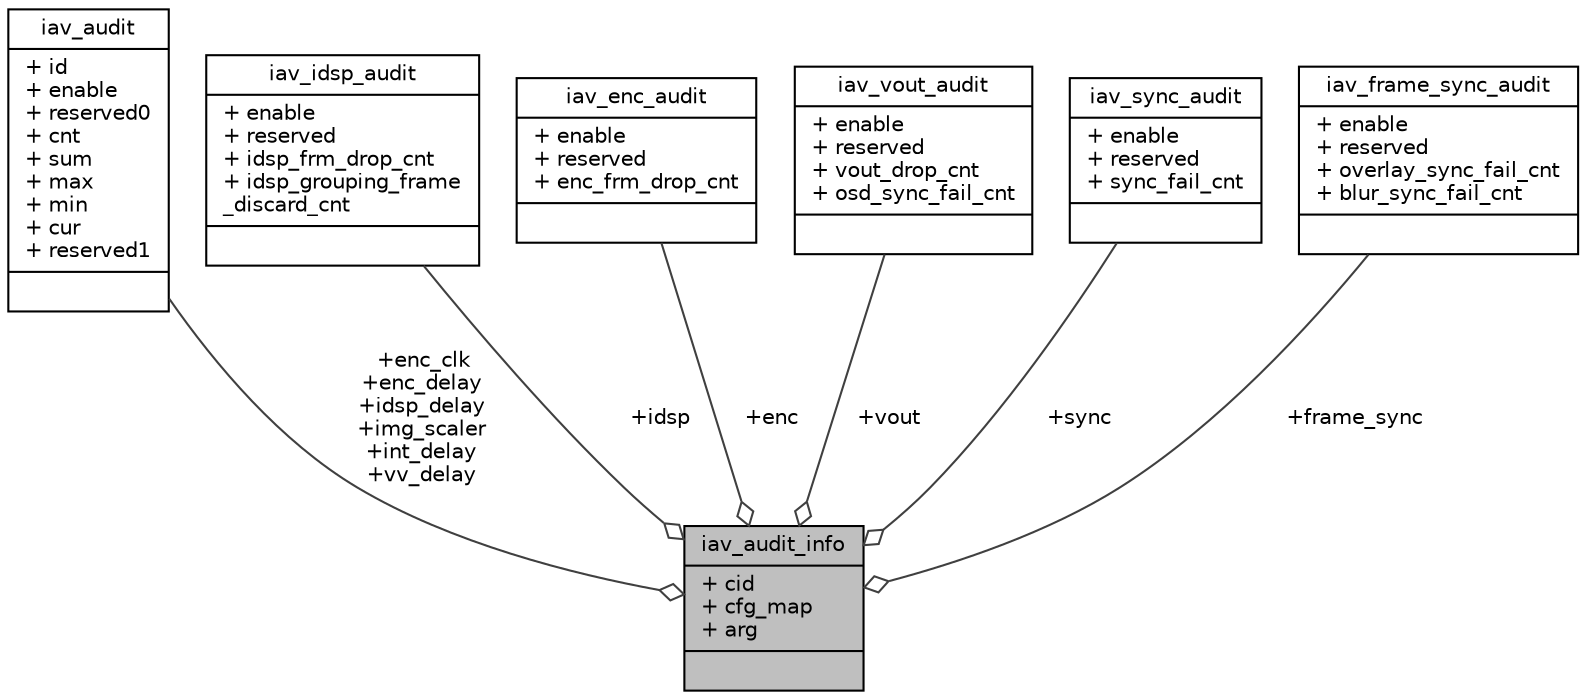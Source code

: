 digraph "iav_audit_info"
{
 // INTERACTIVE_SVG=YES
 // LATEX_PDF_SIZE
  bgcolor="transparent";
  edge [fontname="Helvetica",fontsize="10",labelfontname="Helvetica",labelfontsize="10"];
  node [fontname="Helvetica",fontsize="10",shape=record];
  Node1 [label="{iav_audit_info\n|+ cid\l+ cfg_map\l+ arg\l|}",height=0.2,width=0.4,color="black", fillcolor="grey75", style="filled", fontcolor="black",tooltip=" "];
  Node2 -> Node1 [color="grey25",fontsize="10",style="solid",label=" +enc_clk\n+enc_delay\n+idsp_delay\n+img_scaler\n+int_delay\n+vv_delay" ,arrowhead="odiamond",fontname="Helvetica"];
  Node2 [label="{iav_audit\n|+ id\l+ enable\l+ reserved0\l+ cnt\l+ sum\l+ max\l+ min\l+ cur\l+ reserved1\l|}",height=0.2,width=0.4,color="black",URL="$da/d27/structiav__audit.html",tooltip=" "];
  Node3 -> Node1 [color="grey25",fontsize="10",style="solid",label=" +idsp" ,arrowhead="odiamond",fontname="Helvetica"];
  Node3 [label="{iav_idsp_audit\n|+ enable\l+ reserved\l+ idsp_frm_drop_cnt\l+ idsp_grouping_frame\l_discard_cnt\l|}",height=0.2,width=0.4,color="black",URL="$de/da8/structiav__idsp__audit.html",tooltip=" "];
  Node4 -> Node1 [color="grey25",fontsize="10",style="solid",label=" +enc" ,arrowhead="odiamond",fontname="Helvetica"];
  Node4 [label="{iav_enc_audit\n|+ enable\l+ reserved\l+ enc_frm_drop_cnt\l|}",height=0.2,width=0.4,color="black",URL="$d9/dd9/structiav__enc__audit.html",tooltip=" "];
  Node5 -> Node1 [color="grey25",fontsize="10",style="solid",label=" +vout" ,arrowhead="odiamond",fontname="Helvetica"];
  Node5 [label="{iav_vout_audit\n|+ enable\l+ reserved\l+ vout_drop_cnt\l+ osd_sync_fail_cnt\l|}",height=0.2,width=0.4,color="black",URL="$d8/d9a/structiav__vout__audit.html",tooltip=" "];
  Node6 -> Node1 [color="grey25",fontsize="10",style="solid",label=" +sync" ,arrowhead="odiamond",fontname="Helvetica"];
  Node6 [label="{iav_sync_audit\n|+ enable\l+ reserved\l+ sync_fail_cnt\l|}",height=0.2,width=0.4,color="black",URL="$df/d5d/structiav__sync__audit.html",tooltip=" "];
  Node7 -> Node1 [color="grey25",fontsize="10",style="solid",label=" +frame_sync" ,arrowhead="odiamond",fontname="Helvetica"];
  Node7 [label="{iav_frame_sync_audit\n|+ enable\l+ reserved\l+ overlay_sync_fail_cnt\l+ blur_sync_fail_cnt\l|}",height=0.2,width=0.4,color="black",URL="$de/d46/structiav__frame__sync__audit.html",tooltip=" "];
}
